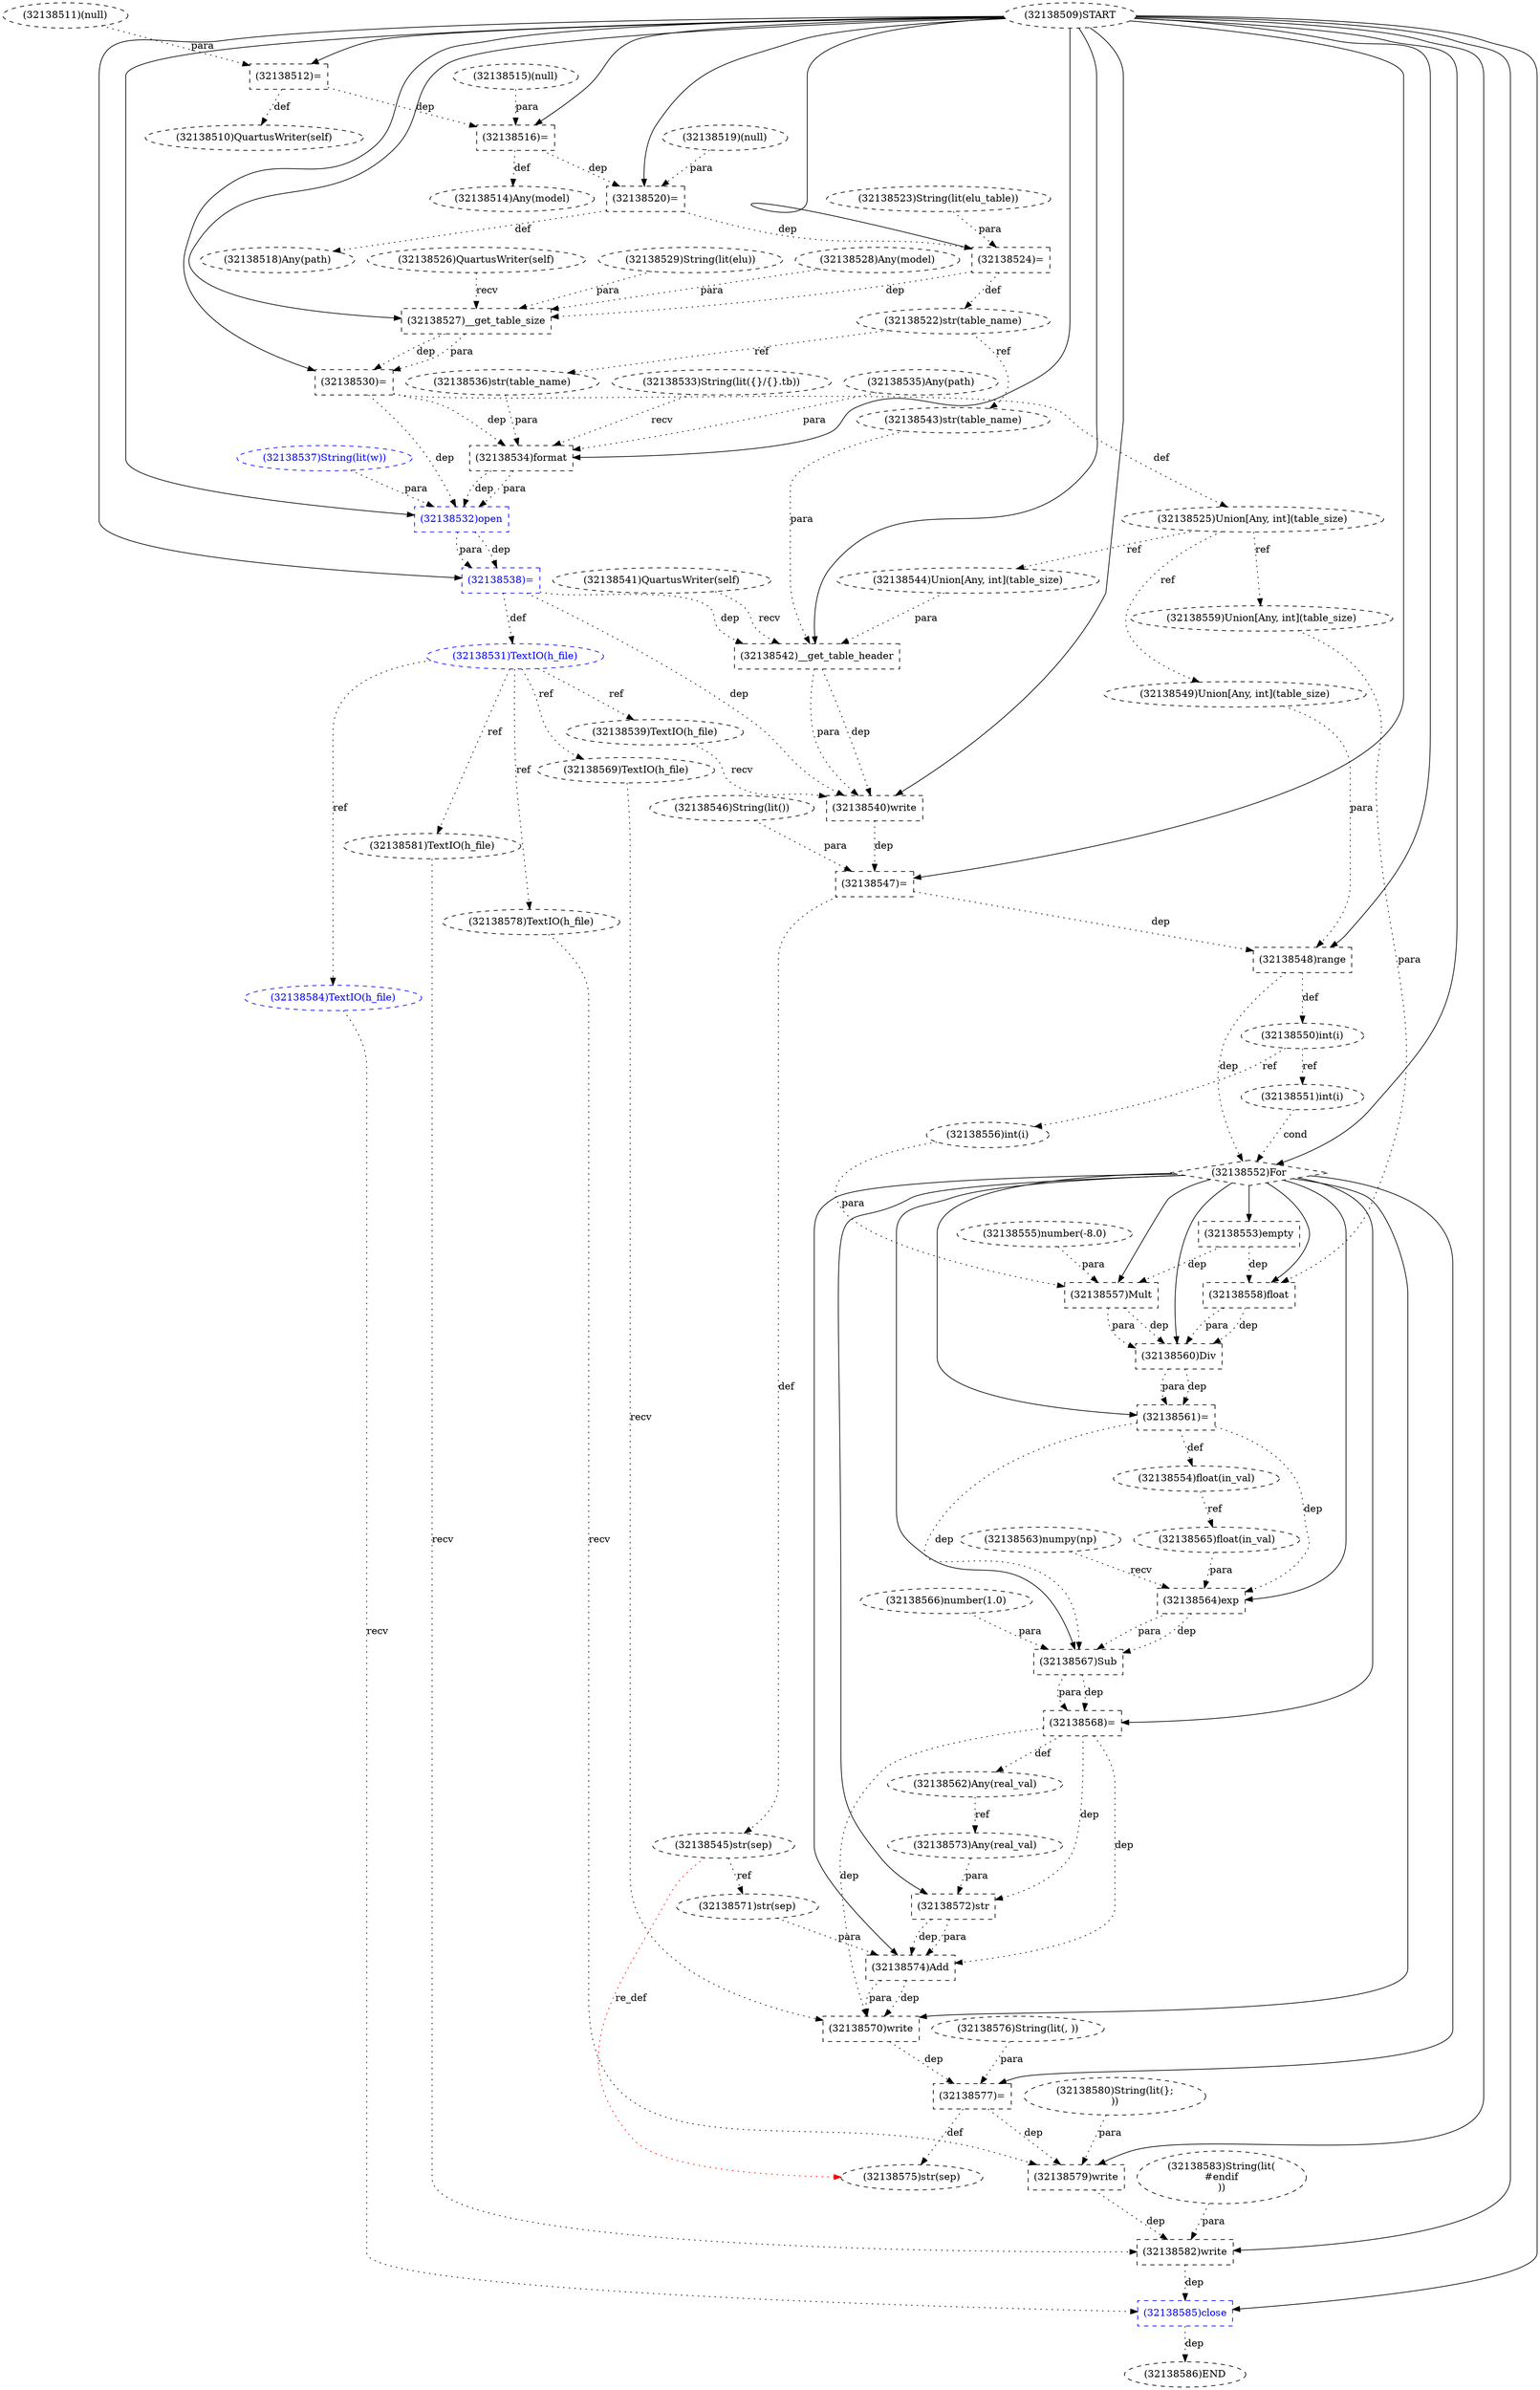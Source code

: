 digraph G {
1 [label="(32138547)=" shape=box style=dashed]
2 [label="(32138569)TextIO(h_file)" shape=ellipse style=dashed]
3 [label="(32138515)(null)" shape=ellipse style=dashed]
4 [label="(32138533)String(lit({}/{}.tb))" shape=ellipse style=dashed]
5 [label="(32138580)String(lit(};
))" shape=ellipse style=dashed]
6 [label="(32138510)QuartusWriter(self)" shape=ellipse style=dashed]
7 [label="(32138536)str(table_name)" shape=ellipse style=dashed]
8 [label="(32138576)String(lit(, ))" shape=ellipse style=dashed]
9 [label="(32138555)number(-8.0)" shape=ellipse style=dashed]
10 [label="(32138512)=" shape=box style=dashed]
11 [label="(32138525)Union[Any, int](table_size)" shape=ellipse style=dashed]
12 [label="(32138548)range" shape=box style=dashed]
13 [label="(32138516)=" shape=box style=dashed]
14 [label="(32138562)Any(real_val)" shape=ellipse style=dashed]
15 [label="(32138570)write" shape=box style=dashed]
16 [label="(32138518)Any(path)" shape=ellipse style=dashed]
17 [label="(32138542)__get_table_header" shape=box style=dashed]
18 [label="(32138523)String(lit(elu_table))" shape=ellipse style=dashed]
19 [label="(32138571)str(sep)" shape=ellipse style=dashed]
20 [label="(32138532)open" shape=box style=dashed color=blue fontcolor=blue]
21 [label="(32138551)int(i)" shape=ellipse style=dashed]
22 [label="(32138537)String(lit(w))" shape=ellipse style=dashed color=blue fontcolor=blue]
23 [label="(32138552)For" shape=diamond style=dashed]
24 [label="(32138572)str" shape=box style=dashed]
25 [label="(32138581)TextIO(h_file)" shape=ellipse style=dashed]
26 [label="(32138528)Any(model)" shape=ellipse style=dashed]
27 [label="(32138583)String(lit(
#endif
))" shape=ellipse style=dashed]
28 [label="(32138530)=" shape=box style=dashed]
29 [label="(32138559)Union[Any, int](table_size)" shape=ellipse style=dashed]
30 [label="(32138557)Mult" shape=box style=dashed]
31 [label="(32138558)float" shape=box style=dashed]
32 [label="(32138579)write" shape=box style=dashed]
33 [label="(32138511)(null)" shape=ellipse style=dashed]
34 [label="(32138522)str(table_name)" shape=ellipse style=dashed]
35 [label="(32138561)=" shape=box style=dashed]
36 [label="(32138573)Any(real_val)" shape=ellipse style=dashed]
37 [label="(32138531)TextIO(h_file)" shape=ellipse style=dashed color=blue fontcolor=blue]
38 [label="(32138509)START" style=dashed]
39 [label="(32138545)str(sep)" shape=ellipse style=dashed]
40 [label="(32138541)QuartusWriter(self)" shape=ellipse style=dashed]
41 [label="(32138585)close" shape=box style=dashed color=blue fontcolor=blue]
42 [label="(32138546)String(lit())" shape=ellipse style=dashed]
43 [label="(32138553)empty" shape=box style=dashed]
44 [label="(32138568)=" shape=box style=dashed]
45 [label="(32138566)number(1.0)" shape=ellipse style=dashed]
46 [label="(32138520)=" shape=box style=dashed]
47 [label="(32138534)format" shape=box style=dashed]
48 [label="(32138556)int(i)" shape=ellipse style=dashed]
49 [label="(32138544)Union[Any, int](table_size)" shape=ellipse style=dashed]
50 [label="(32138550)int(i)" shape=ellipse style=dashed]
51 [label="(32138538)=" shape=box style=dashed color=blue fontcolor=blue]
52 [label="(32138526)QuartusWriter(self)" shape=ellipse style=dashed]
53 [label="(32138535)Any(path)" shape=ellipse style=dashed]
54 [label="(32138575)str(sep)" shape=ellipse style=dashed]
55 [label="(32138564)exp" shape=box style=dashed]
56 [label="(32138529)String(lit(elu))" shape=ellipse style=dashed]
57 [label="(32138524)=" shape=box style=dashed]
58 [label="(32138554)float(in_val)" shape=ellipse style=dashed]
59 [label="(32138574)Add" shape=box style=dashed]
60 [label="(32138578)TextIO(h_file)" shape=ellipse style=dashed]
61 [label="(32138577)=" shape=box style=dashed]
62 [label="(32138567)Sub" shape=box style=dashed]
63 [label="(32138586)END" style=dashed]
64 [label="(32138527)__get_table_size" shape=box style=dashed]
65 [label="(32138582)write" shape=box style=dashed]
66 [label="(32138514)Any(model)" shape=ellipse style=dashed]
67 [label="(32138563)numpy(np)" shape=ellipse style=dashed]
68 [label="(32138560)Div" shape=box style=dashed]
69 [label="(32138565)float(in_val)" shape=ellipse style=dashed]
70 [label="(32138519)(null)" shape=ellipse style=dashed]
71 [label="(32138543)str(table_name)" shape=ellipse style=dashed]
72 [label="(32138549)Union[Any, int](table_size)" shape=ellipse style=dashed]
73 [label="(32138584)TextIO(h_file)" shape=ellipse style=dashed color=blue fontcolor=blue]
74 [label="(32138539)TextIO(h_file)" shape=ellipse style=dashed]
75 [label="(32138540)write" shape=box style=dashed]
38 -> 1 [label="" style=solid];
42 -> 1 [label="para" style=dotted];
75 -> 1 [label="dep" style=dotted];
37 -> 2 [label="ref" style=dotted];
10 -> 6 [label="def" style=dotted];
34 -> 7 [label="ref" style=dotted];
38 -> 10 [label="" style=solid];
33 -> 10 [label="para" style=dotted];
28 -> 11 [label="def" style=dotted];
38 -> 12 [label="" style=solid];
72 -> 12 [label="para" style=dotted];
1 -> 12 [label="dep" style=dotted];
38 -> 13 [label="" style=solid];
3 -> 13 [label="para" style=dotted];
10 -> 13 [label="dep" style=dotted];
44 -> 14 [label="def" style=dotted];
23 -> 15 [label="" style=solid];
2 -> 15 [label="recv" style=dotted];
59 -> 15 [label="dep" style=dotted];
59 -> 15 [label="para" style=dotted];
44 -> 15 [label="dep" style=dotted];
46 -> 16 [label="def" style=dotted];
38 -> 17 [label="" style=solid];
40 -> 17 [label="recv" style=dotted];
71 -> 17 [label="para" style=dotted];
49 -> 17 [label="para" style=dotted];
51 -> 17 [label="dep" style=dotted];
39 -> 19 [label="ref" style=dotted];
38 -> 20 [label="" style=solid];
47 -> 20 [label="dep" style=dotted];
47 -> 20 [label="para" style=dotted];
22 -> 20 [label="para" style=dotted];
28 -> 20 [label="dep" style=dotted];
50 -> 21 [label="ref" style=dotted];
38 -> 23 [label="" style=solid];
12 -> 23 [label="dep" style=dotted];
21 -> 23 [label="cond" style=dotted];
23 -> 24 [label="" style=solid];
36 -> 24 [label="para" style=dotted];
44 -> 24 [label="dep" style=dotted];
37 -> 25 [label="ref" style=dotted];
38 -> 28 [label="" style=solid];
64 -> 28 [label="dep" style=dotted];
64 -> 28 [label="para" style=dotted];
11 -> 29 [label="ref" style=dotted];
23 -> 30 [label="" style=solid];
9 -> 30 [label="para" style=dotted];
48 -> 30 [label="para" style=dotted];
43 -> 30 [label="dep" style=dotted];
23 -> 31 [label="" style=solid];
29 -> 31 [label="para" style=dotted];
43 -> 31 [label="dep" style=dotted];
38 -> 32 [label="" style=solid];
60 -> 32 [label="recv" style=dotted];
5 -> 32 [label="para" style=dotted];
61 -> 32 [label="dep" style=dotted];
57 -> 34 [label="def" style=dotted];
23 -> 35 [label="" style=solid];
68 -> 35 [label="dep" style=dotted];
68 -> 35 [label="para" style=dotted];
14 -> 36 [label="ref" style=dotted];
51 -> 37 [label="def" style=dotted];
1 -> 39 [label="def" style=dotted];
38 -> 41 [label="" style=solid];
73 -> 41 [label="recv" style=dotted];
65 -> 41 [label="dep" style=dotted];
23 -> 43 [label="" style=solid];
23 -> 44 [label="" style=solid];
62 -> 44 [label="dep" style=dotted];
62 -> 44 [label="para" style=dotted];
38 -> 46 [label="" style=solid];
70 -> 46 [label="para" style=dotted];
13 -> 46 [label="dep" style=dotted];
38 -> 47 [label="" style=solid];
4 -> 47 [label="recv" style=dotted];
53 -> 47 [label="para" style=dotted];
7 -> 47 [label="para" style=dotted];
28 -> 47 [label="dep" style=dotted];
50 -> 48 [label="ref" style=dotted];
11 -> 49 [label="ref" style=dotted];
12 -> 50 [label="def" style=dotted];
38 -> 51 [label="" style=solid];
20 -> 51 [label="dep" style=dotted];
20 -> 51 [label="para" style=dotted];
61 -> 54 [label="def" style=dotted];
39 -> 54 [label="re_def" style=dotted color=red];
23 -> 55 [label="" style=solid];
67 -> 55 [label="recv" style=dotted];
69 -> 55 [label="para" style=dotted];
35 -> 55 [label="dep" style=dotted];
38 -> 57 [label="" style=solid];
18 -> 57 [label="para" style=dotted];
46 -> 57 [label="dep" style=dotted];
35 -> 58 [label="def" style=dotted];
23 -> 59 [label="" style=solid];
19 -> 59 [label="para" style=dotted];
24 -> 59 [label="dep" style=dotted];
24 -> 59 [label="para" style=dotted];
44 -> 59 [label="dep" style=dotted];
37 -> 60 [label="ref" style=dotted];
23 -> 61 [label="" style=solid];
8 -> 61 [label="para" style=dotted];
15 -> 61 [label="dep" style=dotted];
23 -> 62 [label="" style=solid];
55 -> 62 [label="dep" style=dotted];
55 -> 62 [label="para" style=dotted];
45 -> 62 [label="para" style=dotted];
35 -> 62 [label="dep" style=dotted];
41 -> 63 [label="dep" style=dotted];
38 -> 64 [label="" style=solid];
52 -> 64 [label="recv" style=dotted];
26 -> 64 [label="para" style=dotted];
56 -> 64 [label="para" style=dotted];
57 -> 64 [label="dep" style=dotted];
38 -> 65 [label="" style=solid];
25 -> 65 [label="recv" style=dotted];
27 -> 65 [label="para" style=dotted];
32 -> 65 [label="dep" style=dotted];
13 -> 66 [label="def" style=dotted];
23 -> 68 [label="" style=solid];
30 -> 68 [label="dep" style=dotted];
30 -> 68 [label="para" style=dotted];
31 -> 68 [label="dep" style=dotted];
31 -> 68 [label="para" style=dotted];
58 -> 69 [label="ref" style=dotted];
34 -> 71 [label="ref" style=dotted];
11 -> 72 [label="ref" style=dotted];
37 -> 73 [label="ref" style=dotted];
37 -> 74 [label="ref" style=dotted];
38 -> 75 [label="" style=solid];
74 -> 75 [label="recv" style=dotted];
17 -> 75 [label="dep" style=dotted];
17 -> 75 [label="para" style=dotted];
51 -> 75 [label="dep" style=dotted];
}
